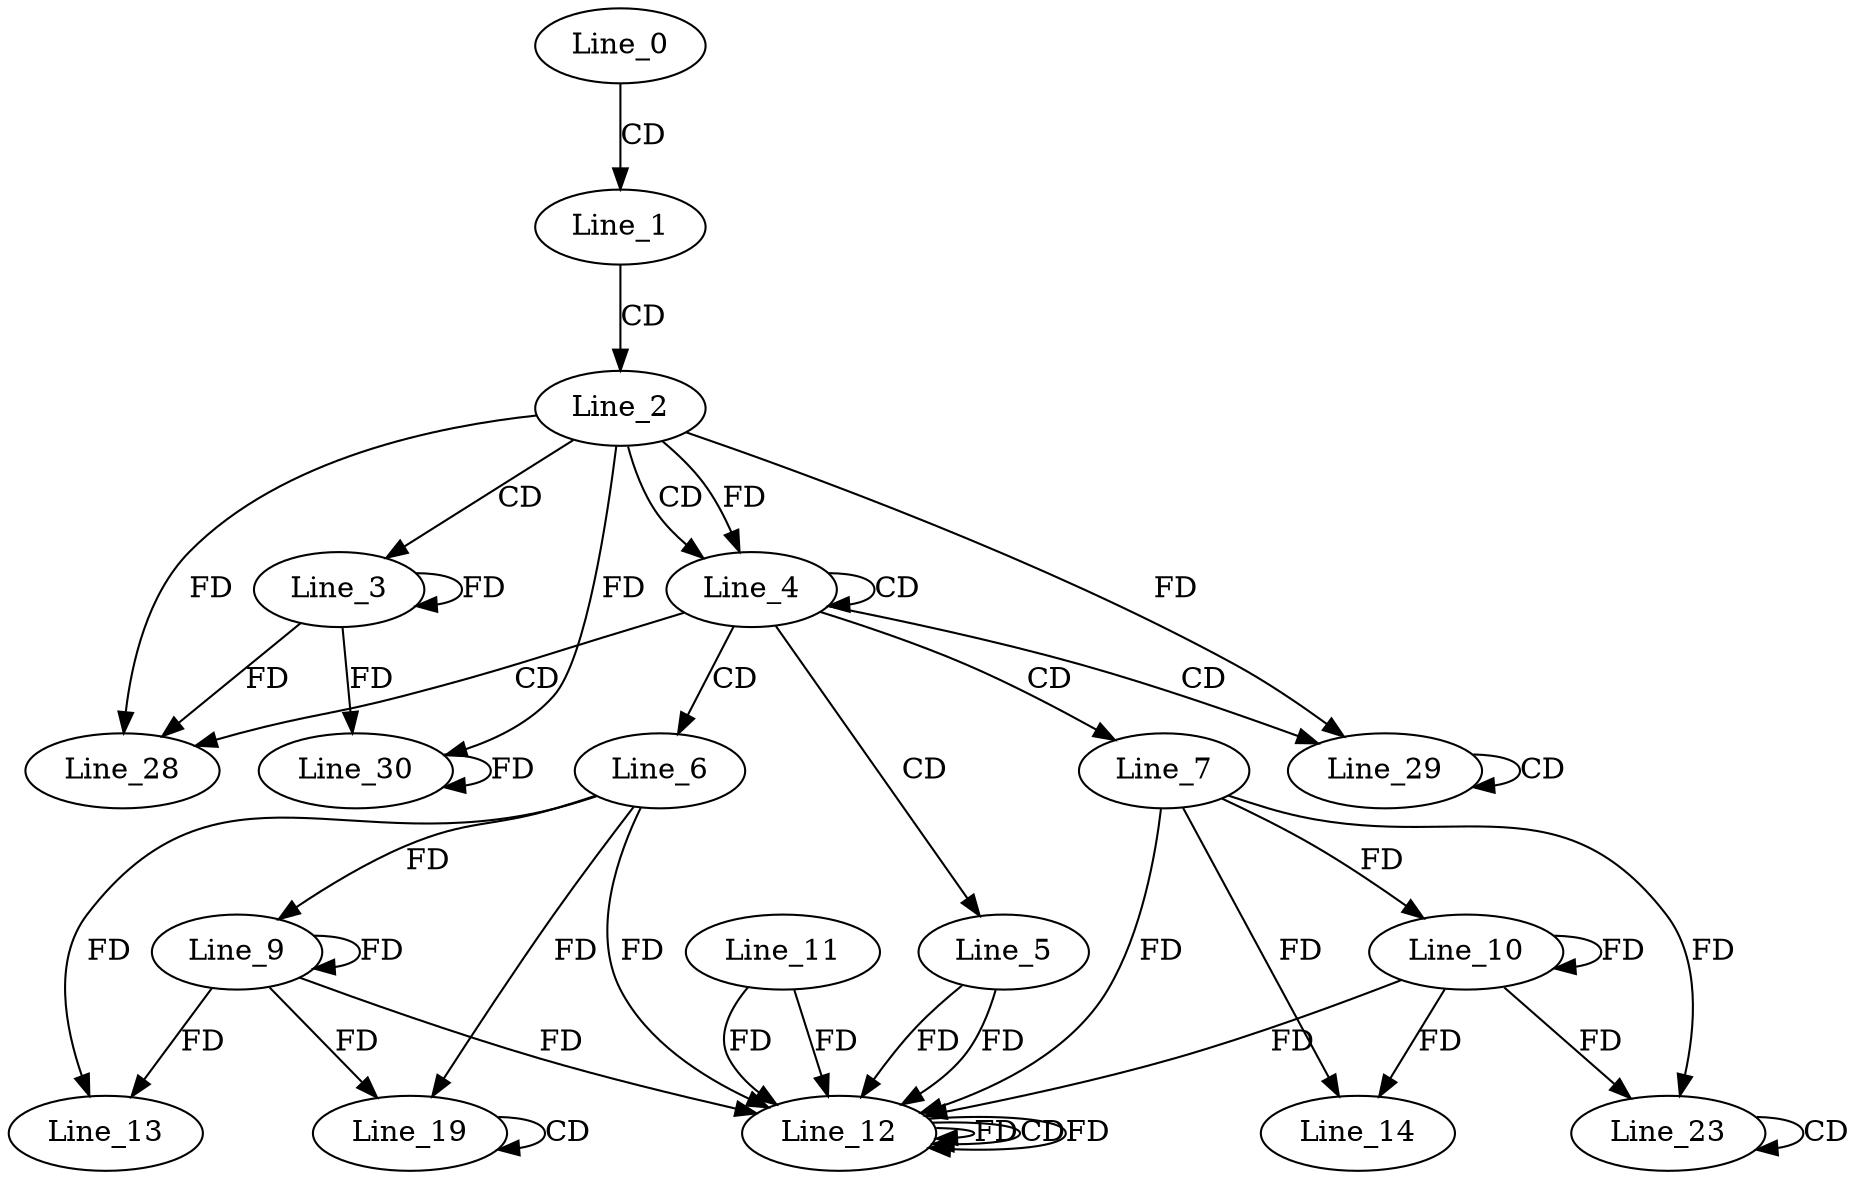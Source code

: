 digraph G {
  Line_0;
  Line_1;
  Line_2;
  Line_3;
  Line_3;
  Line_4;
  Line_4;
  Line_5;
  Line_6;
  Line_7;
  Line_9;
  Line_10;
  Line_12;
  Line_11;
  Line_12;
  Line_12;
  Line_12;
  Line_13;
  Line_14;
  Line_19;
  Line_19;
  Line_23;
  Line_23;
  Line_28;
  Line_29;
  Line_29;
  Line_30;
  Line_30;
  Line_0 -> Line_1 [ label="CD" ];
  Line_1 -> Line_2 [ label="CD" ];
  Line_2 -> Line_3 [ label="CD" ];
  Line_3 -> Line_3 [ label="FD" ];
  Line_2 -> Line_4 [ label="CD" ];
  Line_4 -> Line_4 [ label="CD" ];
  Line_2 -> Line_4 [ label="FD" ];
  Line_4 -> Line_5 [ label="CD" ];
  Line_4 -> Line_6 [ label="CD" ];
  Line_4 -> Line_7 [ label="CD" ];
  Line_6 -> Line_9 [ label="FD" ];
  Line_9 -> Line_9 [ label="FD" ];
  Line_7 -> Line_10 [ label="FD" ];
  Line_10 -> Line_10 [ label="FD" ];
  Line_12 -> Line_12 [ label="FD" ];
  Line_11 -> Line_12 [ label="FD" ];
  Line_6 -> Line_12 [ label="FD" ];
  Line_9 -> Line_12 [ label="FD" ];
  Line_5 -> Line_12 [ label="FD" ];
  Line_12 -> Line_12 [ label="CD" ];
  Line_7 -> Line_12 [ label="FD" ];
  Line_10 -> Line_12 [ label="FD" ];
  Line_5 -> Line_12 [ label="FD" ];
  Line_12 -> Line_12 [ label="FD" ];
  Line_11 -> Line_12 [ label="FD" ];
  Line_6 -> Line_13 [ label="FD" ];
  Line_9 -> Line_13 [ label="FD" ];
  Line_7 -> Line_14 [ label="FD" ];
  Line_10 -> Line_14 [ label="FD" ];
  Line_6 -> Line_19 [ label="FD" ];
  Line_9 -> Line_19 [ label="FD" ];
  Line_19 -> Line_19 [ label="CD" ];
  Line_7 -> Line_23 [ label="FD" ];
  Line_10 -> Line_23 [ label="FD" ];
  Line_23 -> Line_23 [ label="CD" ];
  Line_4 -> Line_28 [ label="CD" ];
  Line_2 -> Line_28 [ label="FD" ];
  Line_3 -> Line_28 [ label="FD" ];
  Line_4 -> Line_29 [ label="CD" ];
  Line_29 -> Line_29 [ label="CD" ];
  Line_2 -> Line_29 [ label="FD" ];
  Line_30 -> Line_30 [ label="FD" ];
  Line_2 -> Line_30 [ label="FD" ];
  Line_3 -> Line_30 [ label="FD" ];
}

